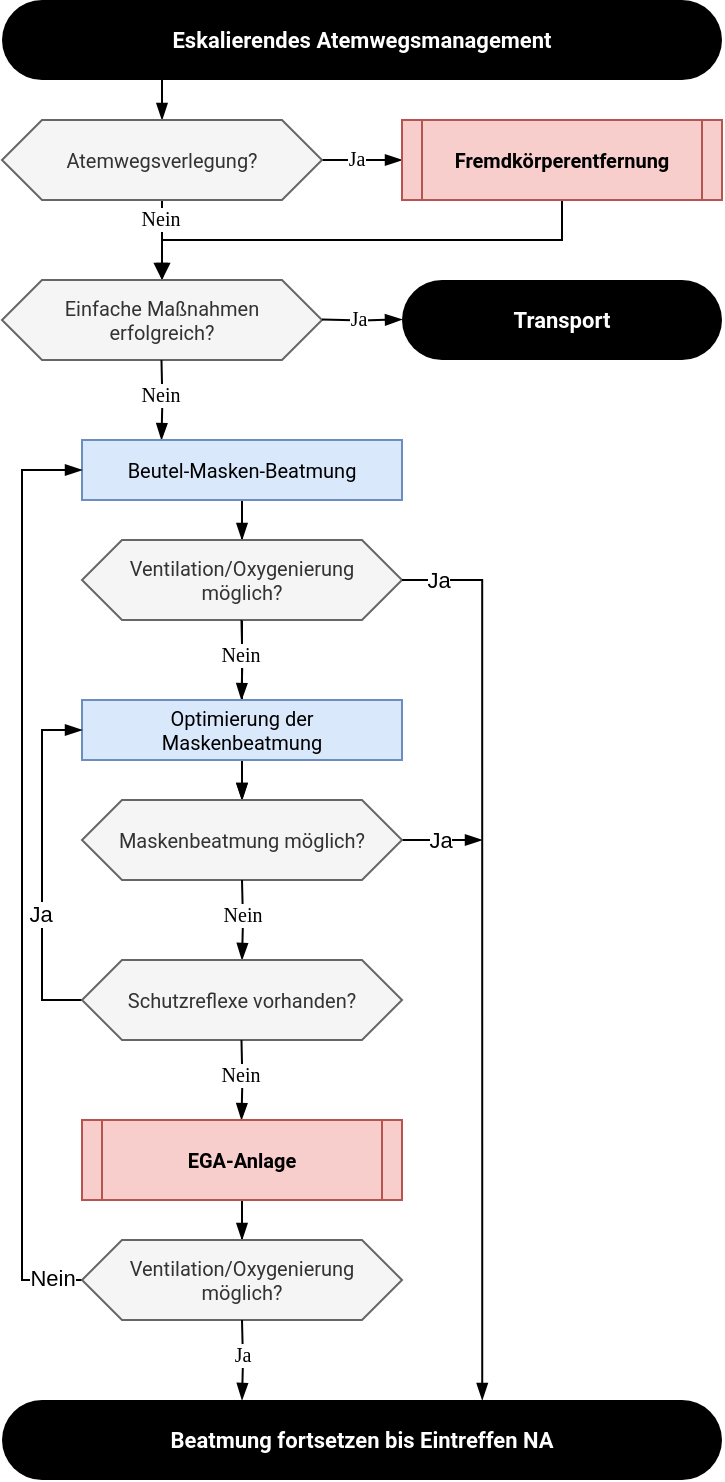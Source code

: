 <mxfile version="28.1.2">
  <diagram name="Seite-1" id="Ja2IVdMRkBDOTgbCthu4">
    <mxGraphModel dx="398" dy="473" grid="1" gridSize="10" guides="1" tooltips="1" connect="1" arrows="1" fold="1" page="1" pageScale="1" pageWidth="360" pageHeight="1200" math="0" shadow="0">
      <root>
        <mxCell id="0" />
        <mxCell id="1" parent="0" />
        <mxCell id="yHWT7IU4pxUufP5rQbJ7-15" style="edgeStyle=orthogonalEdgeStyle;rounded=0;orthogonalLoop=1;jettySize=auto;html=1;endArrow=blockThin;endFill=1;" edge="1" parent="1" source="yHWT7IU4pxUufP5rQbJ7-1" target="yHWT7IU4pxUufP5rQbJ7-2">
          <mxGeometry relative="1" as="geometry">
            <Array as="points">
              <mxPoint x="80" y="50" />
              <mxPoint x="80" y="50" />
            </Array>
          </mxGeometry>
        </mxCell>
        <mxCell id="yHWT7IU4pxUufP5rQbJ7-1" value="Eskalierendes Atemwegsmanagement" style="rounded=1;whiteSpace=wrap;html=1;fillColor=#000000;fontColor=#ffffff;strokeColor=none;fillStyle=auto;fontFamily=&quot;Roboto&quot;, &quot;Helvetica Neue&quot;, sans-serif; &quot;Helvetia Neue&quot;;glass=0;shadow=0;arcSize=50;fontStyle=1;fontSize=11;gradientColor=none;" vertex="1" parent="1">
          <mxGeometry width="360" height="40" as="geometry" />
        </mxCell>
        <mxCell id="yHWT7IU4pxUufP5rQbJ7-16" style="edgeStyle=orthogonalEdgeStyle;rounded=0;orthogonalLoop=1;jettySize=auto;html=1;endArrow=blockThin;endFill=1;" edge="1" parent="1" source="yHWT7IU4pxUufP5rQbJ7-2" target="yHWT7IU4pxUufP5rQbJ7-3">
          <mxGeometry relative="1" as="geometry" />
        </mxCell>
        <mxCell id="yHWT7IU4pxUufP5rQbJ7-46" value="Ja" style="edgeLabel;html=1;align=center;verticalAlign=middle;resizable=0;points=[];fontFamily=bahnschrift;fontSize=10;fontColor=default;labelBorderColor=none;labelBackgroundColor=default;fillColor=none;gradientColor=none;" vertex="1" connectable="0" parent="yHWT7IU4pxUufP5rQbJ7-16">
          <mxGeometry x="-0.05" y="-1" relative="1" as="geometry">
            <mxPoint x="-2" y="-2" as="offset" />
          </mxGeometry>
        </mxCell>
        <mxCell id="yHWT7IU4pxUufP5rQbJ7-17" value="" style="edgeStyle=orthogonalEdgeStyle;rounded=0;orthogonalLoop=1;jettySize=auto;html=1;endArrow=blockThin;endFill=1;" edge="1" parent="1" source="yHWT7IU4pxUufP5rQbJ7-2">
          <mxGeometry relative="1" as="geometry">
            <mxPoint x="80" y="140" as="targetPoint" />
          </mxGeometry>
        </mxCell>
        <mxCell id="yHWT7IU4pxUufP5rQbJ7-47" value="Nein" style="edgeLabel;html=1;align=center;verticalAlign=middle;resizable=0;points=[];fontFamily=bahnschrift;fontSize=10;fontColor=default;labelBorderColor=none;labelBackgroundColor=default;fillColor=none;gradientColor=none;" vertex="1" connectable="0" parent="yHWT7IU4pxUufP5rQbJ7-17">
          <mxGeometry x="-0.506" y="-1" relative="1" as="geometry">
            <mxPoint y="-1" as="offset" />
          </mxGeometry>
        </mxCell>
        <UserObject label="Atemwegsverlegung?" id="yHWT7IU4pxUufP5rQbJ7-2">
          <mxCell style="shape=hexagon;perimeter=hexagonPerimeter2;whiteSpace=wrap;html=1;fixedSize=1;fontFamily=&quot;Roboto&quot;, &quot;Helvetica Neue&quot;, sans-serif;fontSize=10;fontStyle=0;fillColor=#f5f5f5;fontColor=#333333;strokeColor=#666666;" vertex="1" parent="1">
            <mxGeometry y="60" width="160" height="40" as="geometry" />
          </mxCell>
        </UserObject>
        <mxCell id="yHWT7IU4pxUufP5rQbJ7-19" style="edgeStyle=orthogonalEdgeStyle;rounded=0;orthogonalLoop=1;jettySize=auto;html=1;entryX=0.5;entryY=0;entryDx=0;entryDy=0;endArrow=block;endFill=1;" edge="1" parent="1" source="yHWT7IU4pxUufP5rQbJ7-3">
          <mxGeometry relative="1" as="geometry">
            <mxPoint x="80" y="140" as="targetPoint" />
            <Array as="points">
              <mxPoint x="280" y="120" />
              <mxPoint x="80" y="120" />
            </Array>
          </mxGeometry>
        </mxCell>
        <UserObject label="Fremdkörperentfernung" link="/tabs/lib/list/bpr-list/bpr-aproblem" id="yHWT7IU4pxUufP5rQbJ7-3">
          <mxCell style="shape=process;whiteSpace=wrap;html=1;backgroundOutline=1;size=0.062;fillColor=#f8cecc;strokeColor=#b85450;fontSize=10;glass=0;rounded=0;fontFamily=&quot;Roboto&quot;, &quot;Helvetica Neue&quot;, sans-serif;fontStyle=1" vertex="1" parent="1">
            <mxGeometry x="200" y="60" width="160" height="40" as="geometry" />
          </mxCell>
        </UserObject>
        <UserObject label="Einfache Maßnahmen&lt;br&gt;erfolgreich?" link="/?action=basic-treatment" id="yHWT7IU4pxUufP5rQbJ7-45">
          <mxCell style="shape=hexagon;perimeter=hexagonPerimeter2;whiteSpace=wrap;fixedSize=1;fontFamily=&quot;Roboto&quot;, &quot;Helvetica Neue&quot;, sans-serif;fontSize=10;fontStyle=0;textShadow=0;labelBorderColor=none;html=1;horizontal=1;fillColor=#f5f5f5;fontColor=#333333;strokeColor=#666666;" vertex="1" parent="1">
            <mxGeometry y="140" width="160" height="40" as="geometry" />
          </mxCell>
        </UserObject>
        <mxCell id="yHWT7IU4pxUufP5rQbJ7-51" style="edgeStyle=orthogonalEdgeStyle;rounded=0;orthogonalLoop=1;jettySize=auto;html=1;endArrow=blockThin;endFill=1;" edge="1" parent="1">
          <mxGeometry relative="1" as="geometry">
            <mxPoint x="160" y="159.74" as="sourcePoint" />
            <mxPoint x="200" y="159.74" as="targetPoint" />
          </mxGeometry>
        </mxCell>
        <mxCell id="yHWT7IU4pxUufP5rQbJ7-52" value="Ja" style="edgeLabel;html=1;align=center;verticalAlign=middle;resizable=0;points=[];fontFamily=bahnschrift;fontSize=10;fontColor=default;labelBorderColor=none;labelBackgroundColor=default;fillColor=none;gradientColor=none;" vertex="1" connectable="0" parent="yHWT7IU4pxUufP5rQbJ7-51">
          <mxGeometry x="-0.05" y="-1" relative="1" as="geometry">
            <mxPoint x="-2" y="-2" as="offset" />
          </mxGeometry>
        </mxCell>
        <mxCell id="yHWT7IU4pxUufP5rQbJ7-53" value="Transport" style="rounded=1;whiteSpace=wrap;html=1;fillColor=#000000;fontColor=#ffffff;strokeColor=none;fillStyle=auto;fontFamily=&quot;Roboto&quot;, &quot;Helvetica Neue&quot;, sans-serif; &quot;Helvetia Neue&quot;;glass=0;shadow=0;arcSize=50;fontStyle=1;fontSize=11;gradientColor=none;" vertex="1" parent="1">
          <mxGeometry x="200" y="140" width="160" height="40" as="geometry" />
        </mxCell>
        <mxCell id="yHWT7IU4pxUufP5rQbJ7-54" value="" style="edgeStyle=orthogonalEdgeStyle;rounded=0;orthogonalLoop=1;jettySize=auto;html=1;endArrow=blockThin;endFill=1;" edge="1" parent="1">
          <mxGeometry relative="1" as="geometry">
            <mxPoint x="79.74" y="180" as="sourcePoint" />
            <mxPoint x="79.74" y="220" as="targetPoint" />
          </mxGeometry>
        </mxCell>
        <mxCell id="yHWT7IU4pxUufP5rQbJ7-55" value="Nein" style="edgeLabel;html=1;align=center;verticalAlign=middle;resizable=0;points=[];fontFamily=bahnschrift;fontSize=10;fontColor=default;labelBorderColor=none;labelBackgroundColor=default;fillColor=none;gradientColor=none;" vertex="1" connectable="0" parent="yHWT7IU4pxUufP5rQbJ7-54">
          <mxGeometry x="-0.506" y="-1" relative="1" as="geometry">
            <mxPoint y="6" as="offset" />
          </mxGeometry>
        </mxCell>
        <mxCell id="yHWT7IU4pxUufP5rQbJ7-63" style="edgeStyle=orthogonalEdgeStyle;shape=connector;rounded=0;orthogonalLoop=1;jettySize=auto;html=1;strokeColor=default;align=center;verticalAlign=middle;fontFamily=Helvetica;fontSize=11;fontColor=default;labelBackgroundColor=default;endArrow=blockThin;endFill=1;" edge="1" parent="1" source="yHWT7IU4pxUufP5rQbJ7-60" target="yHWT7IU4pxUufP5rQbJ7-62">
          <mxGeometry relative="1" as="geometry" />
        </mxCell>
        <mxCell id="yHWT7IU4pxUufP5rQbJ7-60" value="Beutel-Masken-Beatmung" style="rounded=0;whiteSpace=wrap;html=1;align=center;verticalAlign=middle;fontFamily=&quot;Roboto&quot;, &quot;Helvetica Neue&quot;, sans-serif;fontSize=10;labelBorderColor=none;labelBackgroundColor=none;resizable=1;fillColor=#dae8fc;rotation=0;strokeColor=#6c8ebf;movable=1;rotatable=1;deletable=1;editable=1;locked=0;connectable=1;" vertex="1" parent="1">
          <mxGeometry x="40" y="220" width="160" height="30" as="geometry" />
        </mxCell>
        <mxCell id="yHWT7IU4pxUufP5rQbJ7-70" value="" style="edgeStyle=orthogonalEdgeStyle;shape=connector;rounded=0;orthogonalLoop=1;jettySize=auto;html=1;strokeColor=default;align=center;verticalAlign=middle;fontFamily=Helvetica;fontSize=11;fontColor=default;labelBackgroundColor=default;endArrow=blockThin;endFill=1;" edge="1" parent="1" source="yHWT7IU4pxUufP5rQbJ7-62" target="yHWT7IU4pxUufP5rQbJ7-68">
          <mxGeometry relative="1" as="geometry" />
        </mxCell>
        <UserObject label="Ventilation/Oxygenierung&lt;div&gt;möglich?&lt;/div&gt;" id="yHWT7IU4pxUufP5rQbJ7-62">
          <mxCell style="shape=hexagon;perimeter=hexagonPerimeter2;whiteSpace=wrap;html=1;fixedSize=1;fontFamily=&quot;Roboto&quot;, &quot;Helvetica Neue&quot;, sans-serif;fontSize=10;fontStyle=0;fillColor=#f5f5f5;fontColor=#333333;strokeColor=#666666;" vertex="1" parent="1">
            <mxGeometry x="40" y="270" width="160" height="40" as="geometry" />
          </mxCell>
        </UserObject>
        <mxCell id="yHWT7IU4pxUufP5rQbJ7-64" value="Beatmung fortsetzen bis Eintreffen NA" style="rounded=1;whiteSpace=wrap;html=1;fillColor=#000000;fontColor=#ffffff;strokeColor=none;fillStyle=auto;fontFamily=&quot;Roboto&quot;, &quot;Helvetica Neue&quot;, sans-serif; &quot;Helvetia Neue&quot;;glass=0;shadow=0;arcSize=50;fontStyle=1;fontSize=11;gradientColor=none;align=center;verticalAlign=middle;labelBorderColor=none;labelBackgroundColor=none;resizable=0;" vertex="1" parent="1">
          <mxGeometry y="700" width="360" height="40" as="geometry" />
        </mxCell>
        <mxCell id="yHWT7IU4pxUufP5rQbJ7-65" value="" style="edgeStyle=orthogonalEdgeStyle;rounded=0;orthogonalLoop=1;jettySize=auto;html=1;endArrow=blockThin;endFill=1;" edge="1" parent="1">
          <mxGeometry relative="1" as="geometry">
            <mxPoint x="119.74" y="310" as="sourcePoint" />
            <mxPoint x="119.74" y="350" as="targetPoint" />
          </mxGeometry>
        </mxCell>
        <mxCell id="yHWT7IU4pxUufP5rQbJ7-66" value="Nein" style="edgeLabel;html=1;align=center;verticalAlign=middle;resizable=0;points=[];fontFamily=bahnschrift;fontSize=10;fontColor=default;labelBorderColor=none;labelBackgroundColor=default;fillColor=none;gradientColor=none;" vertex="1" connectable="0" parent="yHWT7IU4pxUufP5rQbJ7-65">
          <mxGeometry x="-0.506" y="-1" relative="1" as="geometry">
            <mxPoint y="6" as="offset" />
          </mxGeometry>
        </mxCell>
        <mxCell id="yHWT7IU4pxUufP5rQbJ7-69" style="edgeStyle=orthogonalEdgeStyle;shape=connector;rounded=0;orthogonalLoop=1;jettySize=auto;html=1;strokeColor=default;align=center;verticalAlign=middle;fontFamily=Helvetica;fontSize=11;fontColor=default;labelBackgroundColor=default;endArrow=blockThin;endFill=1;" edge="1" parent="1" source="yHWT7IU4pxUufP5rQbJ7-67" target="yHWT7IU4pxUufP5rQbJ7-68">
          <mxGeometry relative="1" as="geometry" />
        </mxCell>
        <mxCell id="yHWT7IU4pxUufP5rQbJ7-67" value="Optimierung der&lt;div&gt;Maskenbeatmung&lt;/div&gt;" style="rounded=0;whiteSpace=wrap;html=1;align=center;verticalAlign=middle;fontFamily=&quot;Roboto&quot;, &quot;Helvetica Neue&quot;, sans-serif;fontSize=10;labelBorderColor=none;labelBackgroundColor=none;resizable=1;fillColor=#dae8fc;rotation=0;strokeColor=#6c8ebf;movable=1;rotatable=1;deletable=1;editable=1;locked=0;connectable=1;fontColor=default;" vertex="1" parent="1">
          <mxGeometry x="40" y="350" width="160" height="30" as="geometry" />
        </mxCell>
        <mxCell id="yHWT7IU4pxUufP5rQbJ7-94" style="edgeStyle=orthogonalEdgeStyle;shape=connector;rounded=0;orthogonalLoop=1;jettySize=auto;html=1;strokeColor=default;align=center;verticalAlign=middle;fontFamily=Helvetica;fontSize=11;fontColor=default;labelBackgroundColor=default;endArrow=blockThin;endFill=1;" edge="1" parent="1" source="yHWT7IU4pxUufP5rQbJ7-68">
          <mxGeometry relative="1" as="geometry">
            <mxPoint x="240" y="420" as="targetPoint" />
          </mxGeometry>
        </mxCell>
        <mxCell id="yHWT7IU4pxUufP5rQbJ7-95" value="Ja" style="edgeLabel;html=1;align=center;verticalAlign=middle;resizable=0;points=[];fontFamily=Helvetica;fontSize=11;fontColor=default;labelBorderColor=none;labelBackgroundColor=default;fillColor=none;gradientColor=none;" vertex="1" connectable="0" parent="yHWT7IU4pxUufP5rQbJ7-94">
          <mxGeometry x="-0.081" y="1" relative="1" as="geometry">
            <mxPoint y="1" as="offset" />
          </mxGeometry>
        </mxCell>
        <UserObject label="Maskenbeatmung möglich?" id="yHWT7IU4pxUufP5rQbJ7-68">
          <mxCell style="shape=hexagon;perimeter=hexagonPerimeter2;whiteSpace=wrap;html=1;fixedSize=1;fontFamily=&quot;Roboto&quot;, &quot;Helvetica Neue&quot;, sans-serif;fontSize=10;fontStyle=0;fillColor=#f5f5f5;fontColor=#333333;strokeColor=#666666;" vertex="1" parent="1">
            <mxGeometry x="40" y="400" width="160" height="40" as="geometry" />
          </mxCell>
        </UserObject>
        <mxCell id="yHWT7IU4pxUufP5rQbJ7-71" value="" style="edgeStyle=orthogonalEdgeStyle;rounded=0;orthogonalLoop=1;jettySize=auto;html=1;endArrow=blockThin;endFill=1;" edge="1" parent="1">
          <mxGeometry relative="1" as="geometry">
            <mxPoint x="120" y="440" as="sourcePoint" />
            <mxPoint x="120" y="480" as="targetPoint" />
          </mxGeometry>
        </mxCell>
        <mxCell id="yHWT7IU4pxUufP5rQbJ7-72" value="Nein" style="edgeLabel;html=1;align=center;verticalAlign=middle;resizable=0;points=[];fontFamily=bahnschrift;fontSize=10;fontColor=default;labelBorderColor=none;labelBackgroundColor=default;fillColor=none;gradientColor=none;" vertex="1" connectable="0" parent="yHWT7IU4pxUufP5rQbJ7-71">
          <mxGeometry x="-0.506" y="-1" relative="1" as="geometry">
            <mxPoint y="6" as="offset" />
          </mxGeometry>
        </mxCell>
        <mxCell id="yHWT7IU4pxUufP5rQbJ7-74" style="edgeStyle=orthogonalEdgeStyle;shape=connector;rounded=0;orthogonalLoop=1;jettySize=auto;html=1;strokeColor=default;align=center;verticalAlign=middle;fontFamily=Helvetica;fontSize=11;fontColor=default;labelBackgroundColor=default;endArrow=blockThin;endFill=1;entryX=0;entryY=0.5;entryDx=0;entryDy=0;" edge="1" parent="1" source="yHWT7IU4pxUufP5rQbJ7-73" target="yHWT7IU4pxUufP5rQbJ7-67">
          <mxGeometry relative="1" as="geometry">
            <mxPoint x="10" y="370" as="targetPoint" />
            <Array as="points">
              <mxPoint x="20" y="500" />
              <mxPoint x="20" y="365" />
            </Array>
          </mxGeometry>
        </mxCell>
        <mxCell id="yHWT7IU4pxUufP5rQbJ7-75" value="Ja" style="edgeLabel;html=1;align=center;verticalAlign=middle;resizable=0;points=[];fontFamily=Helvetica;fontSize=11;fontColor=default;labelBorderColor=none;labelBackgroundColor=default;fillColor=none;gradientColor=none;" vertex="1" connectable="0" parent="yHWT7IU4pxUufP5rQbJ7-74">
          <mxGeometry x="-0.246" relative="1" as="geometry">
            <mxPoint x="-1" y="3" as="offset" />
          </mxGeometry>
        </mxCell>
        <UserObject label="Schutzreflexe vorhanden?" id="yHWT7IU4pxUufP5rQbJ7-73">
          <mxCell style="shape=hexagon;perimeter=hexagonPerimeter2;whiteSpace=wrap;html=1;fixedSize=1;fontFamily=&quot;Roboto&quot;, &quot;Helvetica Neue&quot;, sans-serif;fontSize=10;fontStyle=0;fillColor=#f5f5f5;fontColor=#333333;strokeColor=#666666;" vertex="1" parent="1">
            <mxGeometry x="40" y="480" width="160" height="40" as="geometry" />
          </mxCell>
        </UserObject>
        <mxCell id="yHWT7IU4pxUufP5rQbJ7-76" value="" style="edgeStyle=orthogonalEdgeStyle;rounded=0;orthogonalLoop=1;jettySize=auto;html=1;endArrow=blockThin;endFill=1;" edge="1" parent="1">
          <mxGeometry relative="1" as="geometry">
            <mxPoint x="119.74" y="520" as="sourcePoint" />
            <mxPoint x="119.74" y="560" as="targetPoint" />
          </mxGeometry>
        </mxCell>
        <mxCell id="yHWT7IU4pxUufP5rQbJ7-77" value="Nein" style="edgeLabel;html=1;align=center;verticalAlign=middle;resizable=0;points=[];fontFamily=bahnschrift;fontSize=10;fontColor=default;labelBorderColor=none;labelBackgroundColor=default;fillColor=none;gradientColor=none;" vertex="1" connectable="0" parent="yHWT7IU4pxUufP5rQbJ7-76">
          <mxGeometry x="-0.506" y="-1" relative="1" as="geometry">
            <mxPoint y="6" as="offset" />
          </mxGeometry>
        </mxCell>
        <mxCell id="yHWT7IU4pxUufP5rQbJ7-80" style="edgeStyle=orthogonalEdgeStyle;shape=connector;rounded=0;orthogonalLoop=1;jettySize=auto;html=1;strokeColor=default;align=center;verticalAlign=middle;fontFamily=Helvetica;fontSize=11;fontColor=default;labelBackgroundColor=default;endArrow=blockThin;endFill=1;" edge="1" parent="1" source="yHWT7IU4pxUufP5rQbJ7-78" target="yHWT7IU4pxUufP5rQbJ7-79">
          <mxGeometry relative="1" as="geometry" />
        </mxCell>
        <UserObject label="EGA-Anlage" link="/tabs/lib/list/bpr-list/bpr-ega" id="yHWT7IU4pxUufP5rQbJ7-78">
          <mxCell style="shape=process;whiteSpace=wrap;html=1;backgroundOutline=1;size=0.062;fillColor=#f8cecc;strokeColor=#b85450;fontSize=10;glass=0;rounded=0;fontFamily=&quot;Roboto&quot;, &quot;Helvetica Neue&quot;, sans-serif;fontStyle=1;align=center;verticalAlign=middle;fontColor=default;labelBorderColor=none;labelBackgroundColor=none;resizable=0;" vertex="1" parent="1">
            <mxGeometry x="40" y="560" width="160" height="40" as="geometry" />
          </mxCell>
        </UserObject>
        <mxCell id="yHWT7IU4pxUufP5rQbJ7-81" style="edgeStyle=orthogonalEdgeStyle;shape=connector;rounded=0;orthogonalLoop=1;jettySize=auto;html=1;strokeColor=default;align=center;verticalAlign=middle;fontFamily=Helvetica;fontSize=11;fontColor=default;labelBackgroundColor=default;endArrow=blockThin;endFill=1;entryX=0;entryY=0.5;entryDx=0;entryDy=0;" edge="1" parent="1" source="yHWT7IU4pxUufP5rQbJ7-79" target="yHWT7IU4pxUufP5rQbJ7-60">
          <mxGeometry relative="1" as="geometry">
            <mxPoint y="240" as="targetPoint" />
            <Array as="points">
              <mxPoint x="10" y="640" />
              <mxPoint x="10" y="235" />
            </Array>
          </mxGeometry>
        </mxCell>
        <mxCell id="yHWT7IU4pxUufP5rQbJ7-82" value="Nein" style="edgeLabel;html=1;align=center;verticalAlign=middle;resizable=0;points=[];fontFamily=Helvetica;fontSize=11;fontColor=default;labelBorderColor=none;labelBackgroundColor=default;fillColor=none;gradientColor=none;" vertex="1" connectable="0" parent="yHWT7IU4pxUufP5rQbJ7-81">
          <mxGeometry x="-0.902" y="-1" relative="1" as="geometry">
            <mxPoint x="8" as="offset" />
          </mxGeometry>
        </mxCell>
        <UserObject label="Ventilation/Oxygenierung&lt;div&gt;möglich?&lt;/div&gt;" id="yHWT7IU4pxUufP5rQbJ7-79">
          <mxCell style="shape=hexagon;perimeter=hexagonPerimeter2;whiteSpace=wrap;html=1;fixedSize=1;fontFamily=&quot;Roboto&quot;, &quot;Helvetica Neue&quot;, sans-serif;fontSize=10;fontStyle=0;fillColor=#f5f5f5;fontColor=#333333;strokeColor=#666666;" vertex="1" parent="1">
            <mxGeometry x="40" y="620" width="160" height="40" as="geometry" />
          </mxCell>
        </UserObject>
        <mxCell id="yHWT7IU4pxUufP5rQbJ7-86" value="" style="edgeStyle=orthogonalEdgeStyle;rounded=0;orthogonalLoop=1;jettySize=auto;html=1;endArrow=blockThin;endFill=1;" edge="1" parent="1">
          <mxGeometry relative="1" as="geometry">
            <mxPoint x="120" y="660" as="sourcePoint" />
            <mxPoint x="120" y="700" as="targetPoint" />
          </mxGeometry>
        </mxCell>
        <mxCell id="yHWT7IU4pxUufP5rQbJ7-87" value="Ja" style="edgeLabel;html=1;align=center;verticalAlign=middle;resizable=0;points=[];fontFamily=bahnschrift;fontSize=10;fontColor=default;labelBorderColor=none;labelBackgroundColor=default;fillColor=none;gradientColor=none;" vertex="1" connectable="0" parent="yHWT7IU4pxUufP5rQbJ7-86">
          <mxGeometry x="-0.506" y="-1" relative="1" as="geometry">
            <mxPoint y="6" as="offset" />
          </mxGeometry>
        </mxCell>
        <mxCell id="yHWT7IU4pxUufP5rQbJ7-91" style="edgeStyle=orthogonalEdgeStyle;shape=connector;rounded=0;orthogonalLoop=1;jettySize=auto;html=1;entryX=0.667;entryY=0;entryDx=0;entryDy=0;entryPerimeter=0;strokeColor=default;align=center;verticalAlign=middle;fontFamily=Helvetica;fontSize=11;fontColor=default;labelBackgroundColor=default;endArrow=blockThin;endFill=1;" edge="1" parent="1" source="yHWT7IU4pxUufP5rQbJ7-62" target="yHWT7IU4pxUufP5rQbJ7-64">
          <mxGeometry relative="1" as="geometry">
            <Array as="points">
              <mxPoint x="240" y="290" />
            </Array>
          </mxGeometry>
        </mxCell>
        <mxCell id="yHWT7IU4pxUufP5rQbJ7-92" value="Ja" style="edgeLabel;html=1;align=center;verticalAlign=middle;resizable=0;points=[];fontFamily=Helvetica;fontSize=11;fontColor=default;labelBorderColor=none;labelBackgroundColor=default;fillColor=none;gradientColor=none;" vertex="1" connectable="0" parent="yHWT7IU4pxUufP5rQbJ7-91">
          <mxGeometry x="-0.915" y="2" relative="1" as="geometry">
            <mxPoint x="-1" y="2" as="offset" />
          </mxGeometry>
        </mxCell>
      </root>
    </mxGraphModel>
  </diagram>
</mxfile>

